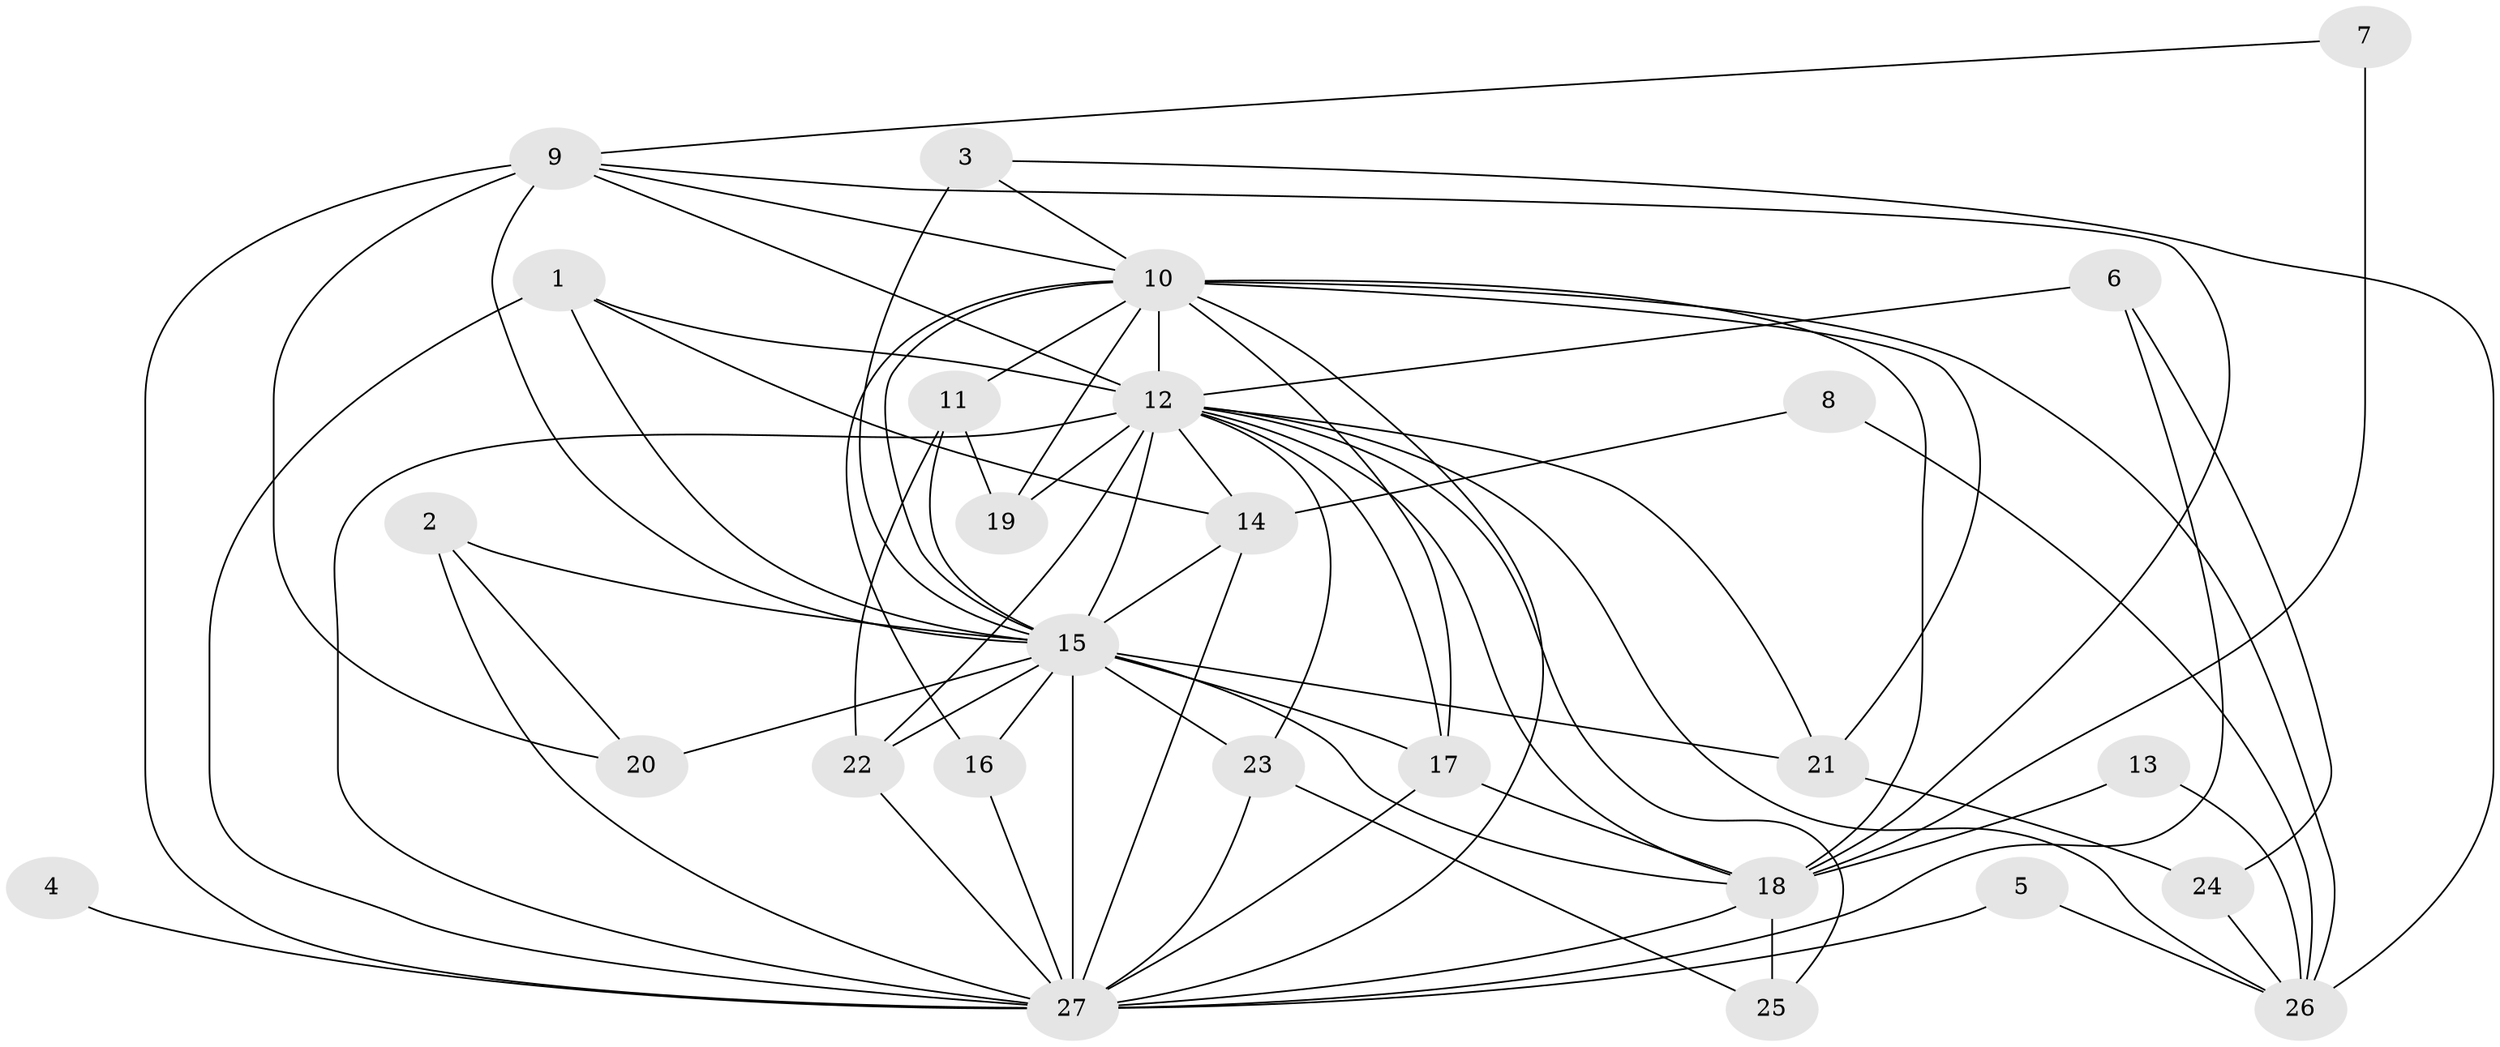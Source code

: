 // original degree distribution, {15: 0.011363636363636364, 16: 0.011363636363636364, 21: 0.03409090909090909, 26: 0.011363636363636364, 19: 0.011363636363636364, 17: 0.022727272727272728, 14: 0.011363636363636364, 4: 0.10227272727272728, 7: 0.011363636363636364, 3: 0.23863636363636365, 2: 0.5, 5: 0.011363636363636364, 8: 0.022727272727272728}
// Generated by graph-tools (version 1.1) at 2025/36/03/04/25 23:36:32]
// undirected, 27 vertices, 72 edges
graph export_dot {
  node [color=gray90,style=filled];
  1;
  2;
  3;
  4;
  5;
  6;
  7;
  8;
  9;
  10;
  11;
  12;
  13;
  14;
  15;
  16;
  17;
  18;
  19;
  20;
  21;
  22;
  23;
  24;
  25;
  26;
  27;
  1 -- 12 [weight=1.0];
  1 -- 14 [weight=1.0];
  1 -- 15 [weight=1.0];
  1 -- 27 [weight=1.0];
  2 -- 15 [weight=1.0];
  2 -- 20 [weight=1.0];
  2 -- 27 [weight=2.0];
  3 -- 10 [weight=1.0];
  3 -- 15 [weight=2.0];
  3 -- 26 [weight=1.0];
  4 -- 27 [weight=1.0];
  5 -- 26 [weight=1.0];
  5 -- 27 [weight=1.0];
  6 -- 12 [weight=1.0];
  6 -- 24 [weight=1.0];
  6 -- 27 [weight=2.0];
  7 -- 9 [weight=1.0];
  7 -- 18 [weight=2.0];
  8 -- 14 [weight=1.0];
  8 -- 26 [weight=1.0];
  9 -- 10 [weight=1.0];
  9 -- 12 [weight=1.0];
  9 -- 15 [weight=2.0];
  9 -- 18 [weight=1.0];
  9 -- 20 [weight=1.0];
  9 -- 27 [weight=1.0];
  10 -- 11 [weight=1.0];
  10 -- 12 [weight=12.0];
  10 -- 15 [weight=6.0];
  10 -- 16 [weight=2.0];
  10 -- 17 [weight=1.0];
  10 -- 18 [weight=5.0];
  10 -- 19 [weight=3.0];
  10 -- 21 [weight=1.0];
  10 -- 26 [weight=1.0];
  10 -- 27 [weight=4.0];
  11 -- 15 [weight=1.0];
  11 -- 19 [weight=1.0];
  11 -- 22 [weight=1.0];
  12 -- 14 [weight=5.0];
  12 -- 15 [weight=8.0];
  12 -- 17 [weight=1.0];
  12 -- 18 [weight=5.0];
  12 -- 19 [weight=1.0];
  12 -- 21 [weight=1.0];
  12 -- 22 [weight=2.0];
  12 -- 23 [weight=4.0];
  12 -- 25 [weight=1.0];
  12 -- 26 [weight=1.0];
  12 -- 27 [weight=5.0];
  13 -- 18 [weight=1.0];
  13 -- 26 [weight=1.0];
  14 -- 15 [weight=1.0];
  14 -- 27 [weight=1.0];
  15 -- 16 [weight=1.0];
  15 -- 17 [weight=1.0];
  15 -- 18 [weight=2.0];
  15 -- 20 [weight=2.0];
  15 -- 21 [weight=2.0];
  15 -- 22 [weight=1.0];
  15 -- 23 [weight=2.0];
  15 -- 27 [weight=2.0];
  16 -- 27 [weight=1.0];
  17 -- 18 [weight=1.0];
  17 -- 27 [weight=1.0];
  18 -- 25 [weight=2.0];
  18 -- 27 [weight=1.0];
  21 -- 24 [weight=1.0];
  22 -- 27 [weight=1.0];
  23 -- 25 [weight=1.0];
  23 -- 27 [weight=1.0];
  24 -- 26 [weight=1.0];
}
